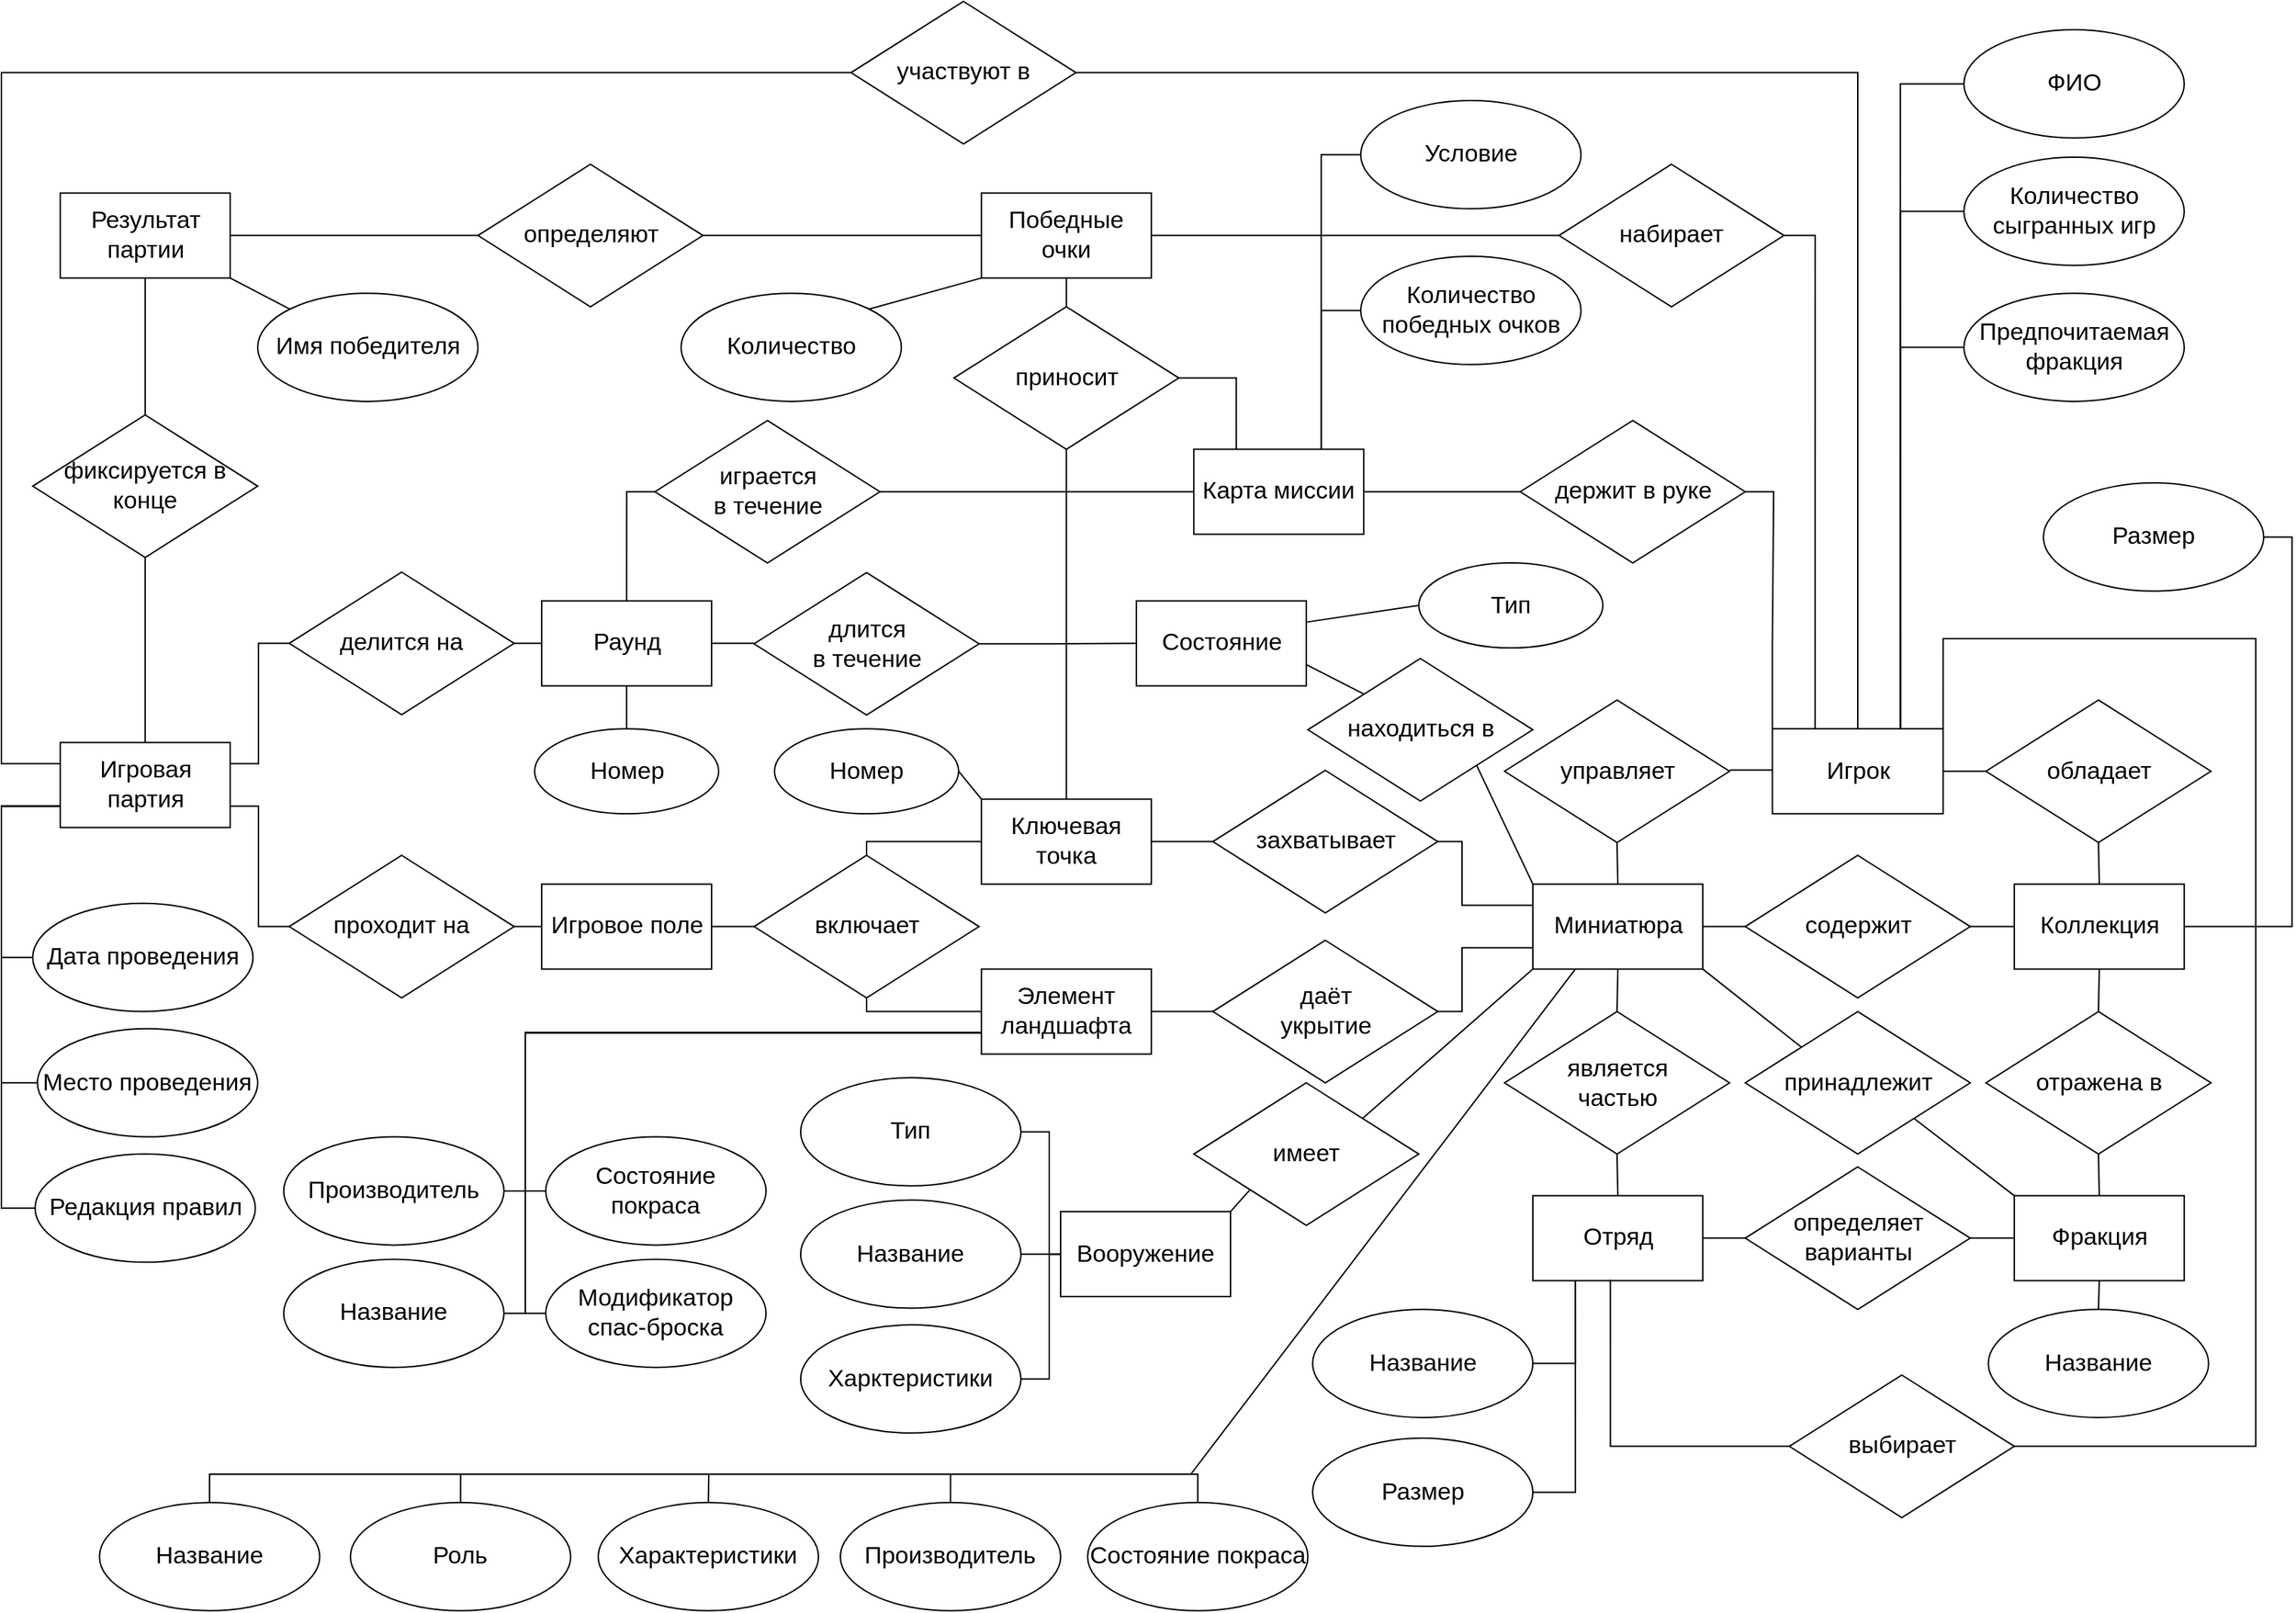 <mxfile version="21.1.2" type="device">
  <diagram name="Страница 1" id="ky3LclTIGI9zrtLei6My">
    <mxGraphModel dx="3187" dy="1964" grid="1" gridSize="10" guides="1" tooltips="1" connect="1" arrows="1" fold="1" page="1" pageScale="1" pageWidth="1654" pageHeight="1169" math="0" shadow="0">
      <root>
        <mxCell id="0" />
        <mxCell id="1" parent="0" />
        <mxCell id="nrNVyG1NCSmkqkc0K1bu-32" style="edgeStyle=orthogonalEdgeStyle;rounded=0;orthogonalLoop=1;jettySize=auto;html=1;exitX=1;exitY=0.25;exitDx=0;exitDy=0;entryX=0;entryY=0.5;entryDx=0;entryDy=0;endArrow=none;endFill=0;fontSize=17;" edge="1" parent="1" source="nrNVyG1NCSmkqkc0K1bu-2" target="nrNVyG1NCSmkqkc0K1bu-24">
          <mxGeometry relative="1" as="geometry">
            <Array as="points">
              <mxPoint x="201.56" y="558.31" />
              <mxPoint x="201.56" y="473.31" />
            </Array>
          </mxGeometry>
        </mxCell>
        <mxCell id="nrNVyG1NCSmkqkc0K1bu-35" style="edgeStyle=orthogonalEdgeStyle;rounded=0;orthogonalLoop=1;jettySize=auto;html=1;exitX=1;exitY=0.75;exitDx=0;exitDy=0;entryX=0;entryY=0.5;entryDx=0;entryDy=0;endArrow=none;endFill=0;fontSize=17;" edge="1" parent="1" source="nrNVyG1NCSmkqkc0K1bu-2" target="nrNVyG1NCSmkqkc0K1bu-25">
          <mxGeometry relative="1" as="geometry">
            <Array as="points">
              <mxPoint x="201.56" y="588.31" />
              <mxPoint x="201.56" y="673.31" />
            </Array>
          </mxGeometry>
        </mxCell>
        <mxCell id="nrNVyG1NCSmkqkc0K1bu-195" style="edgeStyle=orthogonalEdgeStyle;rounded=0;orthogonalLoop=1;jettySize=auto;html=1;exitX=0;exitY=0.75;exitDx=0;exitDy=0;entryX=0;entryY=0.5;entryDx=0;entryDy=0;endArrow=none;endFill=0;" edge="1" parent="1" source="nrNVyG1NCSmkqkc0K1bu-2" target="nrNVyG1NCSmkqkc0K1bu-148">
          <mxGeometry relative="1" as="geometry">
            <Array as="points">
              <mxPoint x="20" y="588" />
              <mxPoint x="20" y="695" />
            </Array>
          </mxGeometry>
        </mxCell>
        <mxCell id="nrNVyG1NCSmkqkc0K1bu-196" style="edgeStyle=orthogonalEdgeStyle;rounded=0;orthogonalLoop=1;jettySize=auto;html=1;exitX=0;exitY=0.75;exitDx=0;exitDy=0;entryX=0;entryY=0.5;entryDx=0;entryDy=0;endArrow=none;endFill=0;" edge="1" parent="1" source="nrNVyG1NCSmkqkc0K1bu-2" target="nrNVyG1NCSmkqkc0K1bu-149">
          <mxGeometry relative="1" as="geometry">
            <Array as="points">
              <mxPoint x="20" y="588" />
              <mxPoint x="20" y="784" />
            </Array>
          </mxGeometry>
        </mxCell>
        <mxCell id="nrNVyG1NCSmkqkc0K1bu-197" style="edgeStyle=orthogonalEdgeStyle;rounded=0;orthogonalLoop=1;jettySize=auto;html=1;exitX=0;exitY=0.75;exitDx=0;exitDy=0;entryX=0;entryY=0.5;entryDx=0;entryDy=0;endArrow=none;endFill=0;" edge="1" parent="1" source="nrNVyG1NCSmkqkc0K1bu-2" target="nrNVyG1NCSmkqkc0K1bu-150">
          <mxGeometry relative="1" as="geometry">
            <Array as="points">
              <mxPoint x="20" y="588" />
              <mxPoint x="20" y="872" />
            </Array>
          </mxGeometry>
        </mxCell>
        <mxCell id="nrNVyG1NCSmkqkc0K1bu-198" style="edgeStyle=orthogonalEdgeStyle;rounded=0;orthogonalLoop=1;jettySize=auto;html=1;exitX=0;exitY=0.25;exitDx=0;exitDy=0;entryX=0;entryY=0.5;entryDx=0;entryDy=0;endArrow=none;endFill=0;" edge="1" parent="1" source="nrNVyG1NCSmkqkc0K1bu-2" target="nrNVyG1NCSmkqkc0K1bu-191">
          <mxGeometry relative="1" as="geometry">
            <Array as="points">
              <mxPoint x="20" y="558" />
              <mxPoint x="20" y="70" />
            </Array>
          </mxGeometry>
        </mxCell>
        <mxCell id="nrNVyG1NCSmkqkc0K1bu-2" value="Игровая партия" style="rounded=0;whiteSpace=wrap;html=1;fontSize=17;" vertex="1" parent="1">
          <mxGeometry x="61.56" y="543.31" width="120" height="60" as="geometry" />
        </mxCell>
        <mxCell id="nrNVyG1NCSmkqkc0K1bu-34" style="edgeStyle=orthogonalEdgeStyle;rounded=0;orthogonalLoop=1;jettySize=auto;html=1;exitX=1;exitY=0.5;exitDx=0;exitDy=0;entryX=0;entryY=0.5;entryDx=0;entryDy=0;endArrow=none;endFill=0;fontSize=17;" edge="1" parent="1" source="nrNVyG1NCSmkqkc0K1bu-3" target="nrNVyG1NCSmkqkc0K1bu-31">
          <mxGeometry relative="1" as="geometry" />
        </mxCell>
        <mxCell id="nrNVyG1NCSmkqkc0K1bu-176" style="edgeStyle=orthogonalEdgeStyle;rounded=0;orthogonalLoop=1;jettySize=auto;html=1;exitX=0.5;exitY=1;exitDx=0;exitDy=0;entryX=0.5;entryY=0;entryDx=0;entryDy=0;endArrow=none;endFill=0;" edge="1" parent="1" source="nrNVyG1NCSmkqkc0K1bu-3" target="nrNVyG1NCSmkqkc0K1bu-139">
          <mxGeometry relative="1" as="geometry" />
        </mxCell>
        <mxCell id="nrNVyG1NCSmkqkc0K1bu-3" value="Раунд" style="rounded=0;whiteSpace=wrap;html=1;fontSize=17;" vertex="1" parent="1">
          <mxGeometry x="401.56" y="443.31" width="120" height="60" as="geometry" />
        </mxCell>
        <mxCell id="nrNVyG1NCSmkqkc0K1bu-37" style="edgeStyle=orthogonalEdgeStyle;rounded=0;orthogonalLoop=1;jettySize=auto;html=1;exitX=1;exitY=0.5;exitDx=0;exitDy=0;entryX=0;entryY=0.5;entryDx=0;entryDy=0;endArrow=none;endFill=0;fontSize=17;" edge="1" parent="1" source="nrNVyG1NCSmkqkc0K1bu-4" target="nrNVyG1NCSmkqkc0K1bu-30">
          <mxGeometry relative="1" as="geometry" />
        </mxCell>
        <mxCell id="nrNVyG1NCSmkqkc0K1bu-4" value="Игровое поле" style="rounded=0;whiteSpace=wrap;html=1;fontSize=17;" vertex="1" parent="1">
          <mxGeometry x="401.56" y="643.31" width="120" height="60" as="geometry" />
        </mxCell>
        <mxCell id="nrNVyG1NCSmkqkc0K1bu-43" style="edgeStyle=orthogonalEdgeStyle;rounded=0;orthogonalLoop=1;jettySize=auto;html=1;exitX=1;exitY=0.5;exitDx=0;exitDy=0;entryX=0;entryY=0.5;entryDx=0;entryDy=0;endArrow=none;endFill=0;fontSize=17;" edge="1" parent="1" source="nrNVyG1NCSmkqkc0K1bu-5" target="nrNVyG1NCSmkqkc0K1bu-27">
          <mxGeometry relative="1" as="geometry" />
        </mxCell>
        <mxCell id="nrNVyG1NCSmkqkc0K1bu-87" style="edgeStyle=orthogonalEdgeStyle;rounded=0;orthogonalLoop=1;jettySize=auto;html=1;exitX=0.5;exitY=0;exitDx=0;exitDy=0;entryX=0.5;entryY=1;entryDx=0;entryDy=0;endArrow=none;endFill=0;startArrow=none;startFill=0;fontSize=17;" edge="1" parent="1" source="nrNVyG1NCSmkqkc0K1bu-5" target="nrNVyG1NCSmkqkc0K1bu-77">
          <mxGeometry relative="1" as="geometry" />
        </mxCell>
        <mxCell id="nrNVyG1NCSmkqkc0K1bu-5" value="Ключевая точка" style="rounded=0;whiteSpace=wrap;html=1;fontSize=17;" vertex="1" parent="1">
          <mxGeometry x="712.12" y="583.31" width="120" height="60" as="geometry" />
        </mxCell>
        <mxCell id="nrNVyG1NCSmkqkc0K1bu-44" style="edgeStyle=orthogonalEdgeStyle;rounded=0;orthogonalLoop=1;jettySize=auto;html=1;exitX=1;exitY=0.5;exitDx=0;exitDy=0;entryX=0;entryY=0.5;entryDx=0;entryDy=0;endArrow=none;endFill=0;fontSize=17;" edge="1" parent="1" source="nrNVyG1NCSmkqkc0K1bu-6" target="nrNVyG1NCSmkqkc0K1bu-28">
          <mxGeometry relative="1" as="geometry" />
        </mxCell>
        <mxCell id="nrNVyG1NCSmkqkc0K1bu-216" style="edgeStyle=orthogonalEdgeStyle;rounded=0;orthogonalLoop=1;jettySize=auto;html=1;exitX=0;exitY=0.75;exitDx=0;exitDy=0;entryX=0;entryY=0.5;entryDx=0;entryDy=0;endArrow=none;endFill=0;" edge="1" parent="1" source="nrNVyG1NCSmkqkc0K1bu-6" target="nrNVyG1NCSmkqkc0K1bu-206">
          <mxGeometry relative="1" as="geometry">
            <Array as="points">
              <mxPoint x="390" y="748" />
              <mxPoint x="390" y="860" />
            </Array>
          </mxGeometry>
        </mxCell>
        <mxCell id="nrNVyG1NCSmkqkc0K1bu-217" style="edgeStyle=orthogonalEdgeStyle;rounded=0;orthogonalLoop=1;jettySize=auto;html=1;exitX=0;exitY=0.75;exitDx=0;exitDy=0;entryX=0;entryY=0.5;entryDx=0;entryDy=0;endArrow=none;endFill=0;" edge="1" parent="1" source="nrNVyG1NCSmkqkc0K1bu-6" target="nrNVyG1NCSmkqkc0K1bu-211">
          <mxGeometry relative="1" as="geometry">
            <Array as="points">
              <mxPoint x="390" y="748" />
              <mxPoint x="390" y="946" />
            </Array>
          </mxGeometry>
        </mxCell>
        <mxCell id="nrNVyG1NCSmkqkc0K1bu-218" style="edgeStyle=orthogonalEdgeStyle;rounded=0;orthogonalLoop=1;jettySize=auto;html=1;exitX=0;exitY=0.75;exitDx=0;exitDy=0;entryX=1;entryY=0.5;entryDx=0;entryDy=0;endArrow=none;endFill=0;" edge="1" parent="1" source="nrNVyG1NCSmkqkc0K1bu-6" target="nrNVyG1NCSmkqkc0K1bu-143">
          <mxGeometry relative="1" as="geometry">
            <Array as="points">
              <mxPoint x="390" y="748" />
              <mxPoint x="390" y="860" />
            </Array>
          </mxGeometry>
        </mxCell>
        <mxCell id="nrNVyG1NCSmkqkc0K1bu-219" style="edgeStyle=orthogonalEdgeStyle;rounded=0;orthogonalLoop=1;jettySize=auto;html=1;exitX=0;exitY=0.75;exitDx=0;exitDy=0;entryX=1;entryY=0.5;entryDx=0;entryDy=0;endArrow=none;endFill=0;" edge="1" parent="1" source="nrNVyG1NCSmkqkc0K1bu-6" target="nrNVyG1NCSmkqkc0K1bu-205">
          <mxGeometry relative="1" as="geometry">
            <Array as="points">
              <mxPoint x="390" y="748" />
              <mxPoint x="390" y="946" />
            </Array>
          </mxGeometry>
        </mxCell>
        <mxCell id="nrNVyG1NCSmkqkc0K1bu-6" value="Элемент ландшафта" style="rounded=0;whiteSpace=wrap;html=1;fontSize=17;" vertex="1" parent="1">
          <mxGeometry x="712.12" y="703.31" width="120" height="60" as="geometry" />
        </mxCell>
        <mxCell id="nrNVyG1NCSmkqkc0K1bu-68" style="edgeStyle=orthogonalEdgeStyle;rounded=0;orthogonalLoop=1;jettySize=auto;html=1;exitX=1;exitY=0.5;exitDx=0;exitDy=0;entryX=0;entryY=0.5;entryDx=0;entryDy=0;endArrow=none;endFill=0;fontSize=17;" edge="1" parent="1" source="nrNVyG1NCSmkqkc0K1bu-7" target="nrNVyG1NCSmkqkc0K1bu-23">
          <mxGeometry relative="1" as="geometry" />
        </mxCell>
        <mxCell id="nrNVyG1NCSmkqkc0K1bu-81" style="edgeStyle=orthogonalEdgeStyle;rounded=0;orthogonalLoop=1;jettySize=auto;html=1;exitX=0.25;exitY=0;exitDx=0;exitDy=0;entryX=1;entryY=0.5;entryDx=0;entryDy=0;endArrow=none;endFill=0;startArrow=none;startFill=0;fontSize=17;" edge="1" parent="1" source="nrNVyG1NCSmkqkc0K1bu-7" target="nrNVyG1NCSmkqkc0K1bu-75">
          <mxGeometry relative="1" as="geometry" />
        </mxCell>
        <mxCell id="nrNVyG1NCSmkqkc0K1bu-90" style="edgeStyle=orthogonalEdgeStyle;rounded=0;orthogonalLoop=1;jettySize=auto;html=1;exitX=0;exitY=0;exitDx=0;exitDy=0;entryX=1;entryY=0.5;entryDx=0;entryDy=0;endArrow=none;endFill=0;startArrow=none;startFill=0;fontSize=17;" edge="1" parent="1" source="nrNVyG1NCSmkqkc0K1bu-7" target="nrNVyG1NCSmkqkc0K1bu-76">
          <mxGeometry relative="1" as="geometry" />
        </mxCell>
        <mxCell id="nrNVyG1NCSmkqkc0K1bu-160" style="edgeStyle=orthogonalEdgeStyle;rounded=0;orthogonalLoop=1;jettySize=auto;html=1;exitX=0.75;exitY=0;exitDx=0;exitDy=0;entryX=0;entryY=0.5;entryDx=0;entryDy=0;endArrow=none;endFill=0;" edge="1" parent="1" source="nrNVyG1NCSmkqkc0K1bu-7" target="nrNVyG1NCSmkqkc0K1bu-147">
          <mxGeometry relative="1" as="geometry" />
        </mxCell>
        <mxCell id="nrNVyG1NCSmkqkc0K1bu-161" style="edgeStyle=orthogonalEdgeStyle;rounded=0;orthogonalLoop=1;jettySize=auto;html=1;exitX=0.75;exitY=0;exitDx=0;exitDy=0;entryX=0;entryY=0.5;entryDx=0;entryDy=0;endArrow=none;endFill=0;" edge="1" parent="1" source="nrNVyG1NCSmkqkc0K1bu-7" target="nrNVyG1NCSmkqkc0K1bu-145">
          <mxGeometry relative="1" as="geometry" />
        </mxCell>
        <mxCell id="nrNVyG1NCSmkqkc0K1bu-162" style="edgeStyle=orthogonalEdgeStyle;rounded=0;orthogonalLoop=1;jettySize=auto;html=1;exitX=0.75;exitY=0;exitDx=0;exitDy=0;entryX=0;entryY=0.5;entryDx=0;entryDy=0;endArrow=none;endFill=0;" edge="1" parent="1" source="nrNVyG1NCSmkqkc0K1bu-7" target="nrNVyG1NCSmkqkc0K1bu-146">
          <mxGeometry relative="1" as="geometry" />
        </mxCell>
        <mxCell id="nrNVyG1NCSmkqkc0K1bu-7" value="Игрок" style="rounded=0;whiteSpace=wrap;html=1;fontSize=17;" vertex="1" parent="1">
          <mxGeometry x="1270.72" y="533.62" width="120.56" height="60" as="geometry" />
        </mxCell>
        <mxCell id="nrNVyG1NCSmkqkc0K1bu-49" style="edgeStyle=orthogonalEdgeStyle;rounded=0;orthogonalLoop=1;jettySize=auto;html=1;exitX=0.5;exitY=1;exitDx=0;exitDy=0;entryX=0.5;entryY=0;entryDx=0;entryDy=0;endArrow=none;endFill=0;fontSize=17;" edge="1" parent="1" source="nrNVyG1NCSmkqkc0K1bu-8" target="nrNVyG1NCSmkqkc0K1bu-19">
          <mxGeometry relative="1" as="geometry" />
        </mxCell>
        <mxCell id="nrNVyG1NCSmkqkc0K1bu-8" value="Миниатюра" style="rounded=0;whiteSpace=wrap;html=1;fontSize=17;" vertex="1" parent="1">
          <mxGeometry x="1101.56" y="643.31" width="120" height="60" as="geometry" />
        </mxCell>
        <mxCell id="nrNVyG1NCSmkqkc0K1bu-70" value="" style="edgeStyle=orthogonalEdgeStyle;rounded=0;orthogonalLoop=1;jettySize=auto;html=1;endArrow=none;endFill=0;fontSize=17;" edge="1" parent="1" source="nrNVyG1NCSmkqkc0K1bu-9" target="nrNVyG1NCSmkqkc0K1bu-18">
          <mxGeometry relative="1" as="geometry" />
        </mxCell>
        <mxCell id="nrNVyG1NCSmkqkc0K1bu-72" style="edgeStyle=orthogonalEdgeStyle;rounded=0;orthogonalLoop=1;jettySize=auto;html=1;exitX=0.5;exitY=1;exitDx=0;exitDy=0;entryX=0.5;entryY=0;entryDx=0;entryDy=0;endArrow=none;endFill=0;fontSize=17;" edge="1" parent="1" source="nrNVyG1NCSmkqkc0K1bu-9" target="nrNVyG1NCSmkqkc0K1bu-20">
          <mxGeometry relative="1" as="geometry" />
        </mxCell>
        <mxCell id="nrNVyG1NCSmkqkc0K1bu-159" style="edgeStyle=orthogonalEdgeStyle;rounded=0;orthogonalLoop=1;jettySize=auto;html=1;exitX=1;exitY=0.5;exitDx=0;exitDy=0;entryX=1;entryY=0.5;entryDx=0;entryDy=0;endArrow=none;endFill=0;" edge="1" parent="1" source="nrNVyG1NCSmkqkc0K1bu-9" target="nrNVyG1NCSmkqkc0K1bu-158">
          <mxGeometry relative="1" as="geometry" />
        </mxCell>
        <mxCell id="nrNVyG1NCSmkqkc0K1bu-9" value="Коллекция" style="rounded=0;whiteSpace=wrap;html=1;fontSize=17;" vertex="1" parent="1">
          <mxGeometry x="1441.56" y="643.31" width="120" height="60" as="geometry" />
        </mxCell>
        <mxCell id="nrNVyG1NCSmkqkc0K1bu-51" style="edgeStyle=orthogonalEdgeStyle;rounded=0;orthogonalLoop=1;jettySize=auto;html=1;exitX=1;exitY=0.5;exitDx=0;exitDy=0;entryX=0;entryY=0.5;entryDx=0;entryDy=0;endArrow=none;endFill=0;fontSize=17;" edge="1" parent="1" source="nrNVyG1NCSmkqkc0K1bu-10" target="nrNVyG1NCSmkqkc0K1bu-17">
          <mxGeometry relative="1" as="geometry" />
        </mxCell>
        <mxCell id="nrNVyG1NCSmkqkc0K1bu-163" style="edgeStyle=orthogonalEdgeStyle;rounded=0;orthogonalLoop=1;jettySize=auto;html=1;exitX=0.25;exitY=1;exitDx=0;exitDy=0;entryX=1;entryY=0.5;entryDx=0;entryDy=0;endArrow=none;endFill=0;" edge="1" parent="1" source="nrNVyG1NCSmkqkc0K1bu-10" target="nrNVyG1NCSmkqkc0K1bu-156">
          <mxGeometry relative="1" as="geometry" />
        </mxCell>
        <mxCell id="nrNVyG1NCSmkqkc0K1bu-164" style="edgeStyle=orthogonalEdgeStyle;rounded=0;orthogonalLoop=1;jettySize=auto;html=1;exitX=0.25;exitY=1;exitDx=0;exitDy=0;entryX=1;entryY=0.5;entryDx=0;entryDy=0;endArrow=none;endFill=0;" edge="1" parent="1" source="nrNVyG1NCSmkqkc0K1bu-10" target="nrNVyG1NCSmkqkc0K1bu-157">
          <mxGeometry relative="1" as="geometry" />
        </mxCell>
        <mxCell id="nrNVyG1NCSmkqkc0K1bu-10" value="Отряд" style="rounded=0;whiteSpace=wrap;html=1;fontSize=17;" vertex="1" parent="1">
          <mxGeometry x="1101.56" y="863.31" width="120" height="60" as="geometry" />
        </mxCell>
        <mxCell id="nrNVyG1NCSmkqkc0K1bu-170" style="edgeStyle=orthogonalEdgeStyle;rounded=0;orthogonalLoop=1;jettySize=auto;html=1;exitX=0.5;exitY=1;exitDx=0;exitDy=0;entryX=0.5;entryY=0;entryDx=0;entryDy=0;endArrow=none;endFill=0;" edge="1" parent="1" source="nrNVyG1NCSmkqkc0K1bu-11" target="nrNVyG1NCSmkqkc0K1bu-155">
          <mxGeometry relative="1" as="geometry" />
        </mxCell>
        <mxCell id="nrNVyG1NCSmkqkc0K1bu-11" value="Фракция" style="rounded=0;whiteSpace=wrap;html=1;fontSize=17;" vertex="1" parent="1">
          <mxGeometry x="1441.56" y="863.31" width="120" height="60" as="geometry" />
        </mxCell>
        <mxCell id="nrNVyG1NCSmkqkc0K1bu-188" style="edgeStyle=orthogonalEdgeStyle;rounded=0;orthogonalLoop=1;jettySize=auto;html=1;exitX=0.75;exitY=0;exitDx=0;exitDy=0;entryX=0;entryY=0.5;entryDx=0;entryDy=0;endArrow=none;endFill=0;" edge="1" parent="1" source="nrNVyG1NCSmkqkc0K1bu-12" target="nrNVyG1NCSmkqkc0K1bu-144">
          <mxGeometry relative="1" as="geometry" />
        </mxCell>
        <mxCell id="nrNVyG1NCSmkqkc0K1bu-189" style="edgeStyle=orthogonalEdgeStyle;rounded=0;orthogonalLoop=1;jettySize=auto;html=1;exitX=0.75;exitY=0;exitDx=0;exitDy=0;entryX=0;entryY=0.5;entryDx=0;entryDy=0;endArrow=none;endFill=0;" edge="1" parent="1" source="nrNVyG1NCSmkqkc0K1bu-12" target="nrNVyG1NCSmkqkc0K1bu-183">
          <mxGeometry relative="1" as="geometry" />
        </mxCell>
        <mxCell id="nrNVyG1NCSmkqkc0K1bu-12" value="Карта миссии" style="rounded=0;whiteSpace=wrap;html=1;fontSize=17;" vertex="1" parent="1">
          <mxGeometry x="862.12" y="336.24" width="120" height="60" as="geometry" />
        </mxCell>
        <mxCell id="nrNVyG1NCSmkqkc0K1bu-83" style="edgeStyle=orthogonalEdgeStyle;rounded=0;orthogonalLoop=1;jettySize=auto;html=1;exitX=0;exitY=0.5;exitDx=0;exitDy=0;entryX=1;entryY=0.5;entryDx=0;entryDy=0;endArrow=none;endFill=0;startArrow=none;startFill=0;fontSize=17;" edge="1" parent="1" source="nrNVyG1NCSmkqkc0K1bu-13" target="nrNVyG1NCSmkqkc0K1bu-74">
          <mxGeometry relative="1" as="geometry" />
        </mxCell>
        <mxCell id="nrNVyG1NCSmkqkc0K1bu-13" value="Победные очки" style="rounded=0;whiteSpace=wrap;html=1;fontSize=17;" vertex="1" parent="1">
          <mxGeometry x="712.12" y="155.31" width="120" height="60" as="geometry" />
        </mxCell>
        <mxCell id="nrNVyG1NCSmkqkc0K1bu-85" style="edgeStyle=orthogonalEdgeStyle;rounded=0;orthogonalLoop=1;jettySize=auto;html=1;exitX=0.5;exitY=1;exitDx=0;exitDy=0;entryX=0.5;entryY=0;entryDx=0;entryDy=0;endArrow=none;endFill=0;startArrow=none;startFill=0;fontSize=17;" edge="1" parent="1" source="nrNVyG1NCSmkqkc0K1bu-14" target="nrNVyG1NCSmkqkc0K1bu-73">
          <mxGeometry relative="1" as="geometry" />
        </mxCell>
        <mxCell id="nrNVyG1NCSmkqkc0K1bu-14" value="Результат партии" style="rounded=0;whiteSpace=wrap;html=1;fontSize=17;" vertex="1" parent="1">
          <mxGeometry x="61.56" y="155.31" width="120" height="60" as="geometry" />
        </mxCell>
        <mxCell id="nrNVyG1NCSmkqkc0K1bu-220" style="edgeStyle=orthogonalEdgeStyle;rounded=0;orthogonalLoop=1;jettySize=auto;html=1;exitX=0;exitY=0.5;exitDx=0;exitDy=0;entryX=1;entryY=0.5;entryDx=0;entryDy=0;endArrow=none;endFill=0;" edge="1" parent="1" source="nrNVyG1NCSmkqkc0K1bu-15" target="nrNVyG1NCSmkqkc0K1bu-208">
          <mxGeometry relative="1" as="geometry">
            <Array as="points">
              <mxPoint x="760" y="905" />
              <mxPoint x="760" y="818" />
            </Array>
          </mxGeometry>
        </mxCell>
        <mxCell id="nrNVyG1NCSmkqkc0K1bu-221" style="edgeStyle=orthogonalEdgeStyle;rounded=0;orthogonalLoop=1;jettySize=auto;html=1;exitX=0;exitY=0.5;exitDx=0;exitDy=0;entryX=1;entryY=0.5;entryDx=0;entryDy=0;endArrow=none;endFill=0;" edge="1" parent="1" source="nrNVyG1NCSmkqkc0K1bu-15" target="nrNVyG1NCSmkqkc0K1bu-209">
          <mxGeometry relative="1" as="geometry" />
        </mxCell>
        <mxCell id="nrNVyG1NCSmkqkc0K1bu-222" style="edgeStyle=orthogonalEdgeStyle;rounded=0;orthogonalLoop=1;jettySize=auto;html=1;exitX=0;exitY=0.5;exitDx=0;exitDy=0;entryX=1;entryY=0.5;entryDx=0;entryDy=0;endArrow=none;endFill=0;" edge="1" parent="1" source="nrNVyG1NCSmkqkc0K1bu-15" target="nrNVyG1NCSmkqkc0K1bu-210">
          <mxGeometry relative="1" as="geometry">
            <Array as="points">
              <mxPoint x="760" y="905" />
              <mxPoint x="760" y="993" />
            </Array>
          </mxGeometry>
        </mxCell>
        <mxCell id="nrNVyG1NCSmkqkc0K1bu-15" value="Вооружение" style="rounded=0;whiteSpace=wrap;html=1;fontSize=17;" vertex="1" parent="1">
          <mxGeometry x="768.04" y="874.57" width="120" height="60" as="geometry" />
        </mxCell>
        <mxCell id="nrNVyG1NCSmkqkc0K1bu-16" value="Состояние" style="rounded=0;whiteSpace=wrap;html=1;fontSize=17;" vertex="1" parent="1">
          <mxGeometry x="821.56" y="443.31" width="120" height="60" as="geometry" />
        </mxCell>
        <mxCell id="nrNVyG1NCSmkqkc0K1bu-52" style="edgeStyle=orthogonalEdgeStyle;rounded=0;orthogonalLoop=1;jettySize=auto;html=1;exitX=1;exitY=0.5;exitDx=0;exitDy=0;entryX=0;entryY=0.5;entryDx=0;entryDy=0;endArrow=none;endFill=0;fontSize=17;" edge="1" parent="1" source="nrNVyG1NCSmkqkc0K1bu-17" target="nrNVyG1NCSmkqkc0K1bu-11">
          <mxGeometry relative="1" as="geometry" />
        </mxCell>
        <mxCell id="nrNVyG1NCSmkqkc0K1bu-17" value="определяет варианты" style="rhombus;whiteSpace=wrap;html=1;fontSize=17;" vertex="1" parent="1">
          <mxGeometry x="1251.56" y="843.0" width="158.88" height="100.62" as="geometry" />
        </mxCell>
        <mxCell id="nrNVyG1NCSmkqkc0K1bu-71" style="edgeStyle=orthogonalEdgeStyle;rounded=0;orthogonalLoop=1;jettySize=auto;html=1;exitX=0;exitY=0.5;exitDx=0;exitDy=0;endArrow=none;endFill=0;fontSize=17;" edge="1" parent="1" source="nrNVyG1NCSmkqkc0K1bu-18" target="nrNVyG1NCSmkqkc0K1bu-8">
          <mxGeometry relative="1" as="geometry" />
        </mxCell>
        <mxCell id="nrNVyG1NCSmkqkc0K1bu-18" value="содержит" style="rhombus;whiteSpace=wrap;html=1;fontSize=17;" vertex="1" parent="1">
          <mxGeometry x="1251.56" y="623.0" width="158.88" height="100.62" as="geometry" />
        </mxCell>
        <mxCell id="nrNVyG1NCSmkqkc0K1bu-50" style="edgeStyle=orthogonalEdgeStyle;rounded=0;orthogonalLoop=1;jettySize=auto;html=1;exitX=0.5;exitY=1;exitDx=0;exitDy=0;entryX=0.5;entryY=0;entryDx=0;entryDy=0;endArrow=none;endFill=0;fontSize=17;" edge="1" parent="1" source="nrNVyG1NCSmkqkc0K1bu-19" target="nrNVyG1NCSmkqkc0K1bu-10">
          <mxGeometry relative="1" as="geometry" />
        </mxCell>
        <mxCell id="nrNVyG1NCSmkqkc0K1bu-19" value="является &lt;br style=&quot;font-size: 17px;&quot;&gt;частью" style="rhombus;whiteSpace=wrap;html=1;fontSize=17;" vertex="1" parent="1">
          <mxGeometry x="1081.56" y="733.31" width="158.88" height="100.62" as="geometry" />
        </mxCell>
        <mxCell id="nrNVyG1NCSmkqkc0K1bu-60" style="edgeStyle=orthogonalEdgeStyle;rounded=0;orthogonalLoop=1;jettySize=auto;html=1;exitX=0.5;exitY=1;exitDx=0;exitDy=0;entryX=0.5;entryY=0;entryDx=0;entryDy=0;endArrow=none;endFill=0;fontSize=17;" edge="1" parent="1" source="nrNVyG1NCSmkqkc0K1bu-20" target="nrNVyG1NCSmkqkc0K1bu-11">
          <mxGeometry relative="1" as="geometry" />
        </mxCell>
        <mxCell id="nrNVyG1NCSmkqkc0K1bu-20" value="отражена в" style="rhombus;whiteSpace=wrap;html=1;fontSize=17;" vertex="1" parent="1">
          <mxGeometry x="1421.56" y="733.31" width="158.88" height="100.62" as="geometry" />
        </mxCell>
        <mxCell id="nrNVyG1NCSmkqkc0K1bu-21" value="принадлежит" style="rhombus;whiteSpace=wrap;html=1;fontSize=17;" vertex="1" parent="1">
          <mxGeometry x="1251.56" y="733.31" width="158.88" height="100.62" as="geometry" />
        </mxCell>
        <mxCell id="nrNVyG1NCSmkqkc0K1bu-48" style="edgeStyle=orthogonalEdgeStyle;rounded=0;orthogonalLoop=1;jettySize=auto;html=1;exitX=0.5;exitY=1;exitDx=0;exitDy=0;entryX=0.5;entryY=0;entryDx=0;entryDy=0;endArrow=none;endFill=0;fontSize=17;" edge="1" parent="1" source="nrNVyG1NCSmkqkc0K1bu-22" target="nrNVyG1NCSmkqkc0K1bu-8">
          <mxGeometry relative="1" as="geometry" />
        </mxCell>
        <mxCell id="nrNVyG1NCSmkqkc0K1bu-22" value="управляет" style="rhombus;whiteSpace=wrap;html=1;fontSize=17;" vertex="1" parent="1">
          <mxGeometry x="1081.56" y="513.31" width="158.88" height="100.62" as="geometry" />
        </mxCell>
        <mxCell id="nrNVyG1NCSmkqkc0K1bu-69" style="edgeStyle=orthogonalEdgeStyle;rounded=0;orthogonalLoop=1;jettySize=auto;html=1;exitX=0.5;exitY=1;exitDx=0;exitDy=0;entryX=0.5;entryY=0;entryDx=0;entryDy=0;endArrow=none;endFill=0;fontSize=17;" edge="1" parent="1" source="nrNVyG1NCSmkqkc0K1bu-23" target="nrNVyG1NCSmkqkc0K1bu-9">
          <mxGeometry relative="1" as="geometry" />
        </mxCell>
        <mxCell id="nrNVyG1NCSmkqkc0K1bu-23" value="обладает" style="rhombus;whiteSpace=wrap;html=1;fontSize=17;" vertex="1" parent="1">
          <mxGeometry x="1421.56" y="513.31" width="158.88" height="100.62" as="geometry" />
        </mxCell>
        <mxCell id="nrNVyG1NCSmkqkc0K1bu-33" style="edgeStyle=orthogonalEdgeStyle;rounded=0;orthogonalLoop=1;jettySize=auto;html=1;exitX=1;exitY=0.5;exitDx=0;exitDy=0;entryX=0;entryY=0.5;entryDx=0;entryDy=0;endArrow=none;endFill=0;fontSize=17;" edge="1" parent="1" source="nrNVyG1NCSmkqkc0K1bu-24" target="nrNVyG1NCSmkqkc0K1bu-3">
          <mxGeometry relative="1" as="geometry" />
        </mxCell>
        <mxCell id="nrNVyG1NCSmkqkc0K1bu-24" value="делится на" style="rhombus;whiteSpace=wrap;html=1;fontSize=17;" vertex="1" parent="1">
          <mxGeometry x="223.24" y="423.0" width="158.88" height="100.62" as="geometry" />
        </mxCell>
        <mxCell id="nrNVyG1NCSmkqkc0K1bu-36" style="edgeStyle=orthogonalEdgeStyle;rounded=0;orthogonalLoop=1;jettySize=auto;html=1;exitX=1;exitY=0.5;exitDx=0;exitDy=0;entryX=0;entryY=0.5;entryDx=0;entryDy=0;endArrow=none;endFill=0;fontSize=17;" edge="1" parent="1" source="nrNVyG1NCSmkqkc0K1bu-25" target="nrNVyG1NCSmkqkc0K1bu-4">
          <mxGeometry relative="1" as="geometry" />
        </mxCell>
        <mxCell id="nrNVyG1NCSmkqkc0K1bu-25" value="проходит на" style="rhombus;whiteSpace=wrap;html=1;fontSize=17;" vertex="1" parent="1">
          <mxGeometry x="223.24" y="623.0" width="158.88" height="100.62" as="geometry" />
        </mxCell>
        <mxCell id="nrNVyG1NCSmkqkc0K1bu-41" style="edgeStyle=orthogonalEdgeStyle;rounded=0;orthogonalLoop=1;jettySize=auto;html=1;exitX=1;exitY=0.5;exitDx=0;exitDy=0;entryX=0;entryY=0.25;entryDx=0;entryDy=0;endArrow=none;endFill=0;fontSize=17;" edge="1" parent="1" source="nrNVyG1NCSmkqkc0K1bu-27" target="nrNVyG1NCSmkqkc0K1bu-8">
          <mxGeometry relative="1" as="geometry">
            <Array as="points">
              <mxPoint x="1051.56" y="613.31" />
              <mxPoint x="1051.56" y="658.31" />
            </Array>
          </mxGeometry>
        </mxCell>
        <mxCell id="nrNVyG1NCSmkqkc0K1bu-27" value="захватывает" style="rhombus;whiteSpace=wrap;html=1;fontSize=17;" vertex="1" parent="1">
          <mxGeometry x="875.56" y="563.0" width="158.88" height="100.62" as="geometry" />
        </mxCell>
        <mxCell id="nrNVyG1NCSmkqkc0K1bu-42" style="edgeStyle=orthogonalEdgeStyle;rounded=0;orthogonalLoop=1;jettySize=auto;html=1;exitX=1;exitY=0.5;exitDx=0;exitDy=0;entryX=0;entryY=0.75;entryDx=0;entryDy=0;endArrow=none;endFill=0;fontSize=17;" edge="1" parent="1" source="nrNVyG1NCSmkqkc0K1bu-28" target="nrNVyG1NCSmkqkc0K1bu-8">
          <mxGeometry relative="1" as="geometry">
            <Array as="points">
              <mxPoint x="1051.56" y="733.31" />
              <mxPoint x="1051.56" y="688.31" />
            </Array>
          </mxGeometry>
        </mxCell>
        <mxCell id="nrNVyG1NCSmkqkc0K1bu-28" value="даёт&lt;br style=&quot;font-size: 17px;&quot;&gt;укрытие" style="rhombus;whiteSpace=wrap;html=1;fontSize=17;" vertex="1" parent="1">
          <mxGeometry x="875.56" y="683.0" width="158.88" height="100.62" as="geometry" />
        </mxCell>
        <mxCell id="nrNVyG1NCSmkqkc0K1bu-29" value="имеет" style="rhombus;whiteSpace=wrap;html=1;fontSize=17;" vertex="1" parent="1">
          <mxGeometry x="862.12" y="783.62" width="158.88" height="100.62" as="geometry" />
        </mxCell>
        <mxCell id="nrNVyG1NCSmkqkc0K1bu-38" style="edgeStyle=orthogonalEdgeStyle;rounded=0;orthogonalLoop=1;jettySize=auto;html=1;exitX=0.5;exitY=0;exitDx=0;exitDy=0;entryX=0;entryY=0.5;entryDx=0;entryDy=0;endArrow=none;endFill=0;fontSize=17;" edge="1" parent="1" source="nrNVyG1NCSmkqkc0K1bu-30" target="nrNVyG1NCSmkqkc0K1bu-5">
          <mxGeometry relative="1" as="geometry">
            <Array as="points">
              <mxPoint x="630.56" y="613.31" />
            </Array>
          </mxGeometry>
        </mxCell>
        <mxCell id="nrNVyG1NCSmkqkc0K1bu-39" style="edgeStyle=orthogonalEdgeStyle;rounded=0;orthogonalLoop=1;jettySize=auto;html=1;exitX=0.5;exitY=1;exitDx=0;exitDy=0;entryX=0;entryY=0.5;entryDx=0;entryDy=0;endArrow=none;endFill=0;fontSize=17;" edge="1" parent="1" source="nrNVyG1NCSmkqkc0K1bu-30" target="nrNVyG1NCSmkqkc0K1bu-6">
          <mxGeometry relative="1" as="geometry">
            <Array as="points">
              <mxPoint x="630.56" y="733.31" />
            </Array>
          </mxGeometry>
        </mxCell>
        <mxCell id="nrNVyG1NCSmkqkc0K1bu-30" value="включает" style="rhombus;whiteSpace=wrap;html=1;fontSize=17;" vertex="1" parent="1">
          <mxGeometry x="551.56" y="623.0" width="158.88" height="100.62" as="geometry" />
        </mxCell>
        <mxCell id="nrNVyG1NCSmkqkc0K1bu-40" style="edgeStyle=orthogonalEdgeStyle;rounded=0;orthogonalLoop=1;jettySize=auto;html=1;exitX=1;exitY=0.5;exitDx=0;exitDy=0;entryX=0;entryY=0.5;entryDx=0;entryDy=0;endArrow=none;endFill=0;fontSize=17;" edge="1" parent="1" source="nrNVyG1NCSmkqkc0K1bu-31" target="nrNVyG1NCSmkqkc0K1bu-16">
          <mxGeometry relative="1" as="geometry" />
        </mxCell>
        <mxCell id="nrNVyG1NCSmkqkc0K1bu-31" value="длится &lt;br style=&quot;font-size: 17px;&quot;&gt;в течение" style="rhombus;whiteSpace=wrap;html=1;fontSize=17;" vertex="1" parent="1">
          <mxGeometry x="551.56" y="423.31" width="158.88" height="100.62" as="geometry" />
        </mxCell>
        <mxCell id="nrNVyG1NCSmkqkc0K1bu-45" value="" style="endArrow=none;html=1;rounded=0;entryX=0;entryY=1;entryDx=0;entryDy=0;exitX=1;exitY=0;exitDx=0;exitDy=0;fontSize=17;" edge="1" parent="1" source="nrNVyG1NCSmkqkc0K1bu-29" target="nrNVyG1NCSmkqkc0K1bu-8">
          <mxGeometry width="50" height="50" relative="1" as="geometry">
            <mxPoint x="841.56" y="703.31" as="sourcePoint" />
            <mxPoint x="891.56" y="653.31" as="targetPoint" />
          </mxGeometry>
        </mxCell>
        <mxCell id="nrNVyG1NCSmkqkc0K1bu-46" value="" style="endArrow=none;html=1;rounded=0;entryX=0;entryY=1;entryDx=0;entryDy=0;exitX=1;exitY=0;exitDx=0;exitDy=0;fontSize=17;" edge="1" parent="1" source="nrNVyG1NCSmkqkc0K1bu-15" target="nrNVyG1NCSmkqkc0K1bu-29">
          <mxGeometry width="50" height="50" relative="1" as="geometry">
            <mxPoint x="1020.56" y="828.31" as="sourcePoint" />
            <mxPoint x="1111.56" y="713.31" as="targetPoint" />
          </mxGeometry>
        </mxCell>
        <mxCell id="nrNVyG1NCSmkqkc0K1bu-58" value="" style="endArrow=none;html=1;rounded=0;entryX=1;entryY=1;entryDx=0;entryDy=0;exitX=0;exitY=0;exitDx=0;exitDy=0;fontSize=17;" edge="1" parent="1" source="nrNVyG1NCSmkqkc0K1bu-21" target="nrNVyG1NCSmkqkc0K1bu-8">
          <mxGeometry width="50" height="50" relative="1" as="geometry">
            <mxPoint x="851.56" y="543.31" as="sourcePoint" />
            <mxPoint x="901.56" y="493.31" as="targetPoint" />
          </mxGeometry>
        </mxCell>
        <mxCell id="nrNVyG1NCSmkqkc0K1bu-59" value="" style="endArrow=none;html=1;rounded=0;entryX=1;entryY=1;entryDx=0;entryDy=0;exitX=0;exitY=0;exitDx=0;exitDy=0;fontSize=17;" edge="1" parent="1" source="nrNVyG1NCSmkqkc0K1bu-11" target="nrNVyG1NCSmkqkc0K1bu-21">
          <mxGeometry width="50" height="50" relative="1" as="geometry">
            <mxPoint x="1301.56" y="768.31" as="sourcePoint" />
            <mxPoint x="1231.56" y="713.31" as="targetPoint" />
          </mxGeometry>
        </mxCell>
        <mxCell id="nrNVyG1NCSmkqkc0K1bu-61" style="edgeStyle=orthogonalEdgeStyle;rounded=0;orthogonalLoop=1;jettySize=auto;html=1;exitX=0;exitY=0.5;exitDx=0;exitDy=0;entryX=1;entryY=0.5;entryDx=0;entryDy=0;endArrow=none;endFill=0;fontSize=17;" edge="1" parent="1">
          <mxGeometry relative="1" as="geometry">
            <mxPoint x="1270.56" y="562.69" as="sourcePoint" />
            <mxPoint x="1240.56" y="562.69" as="targetPoint" />
          </mxGeometry>
        </mxCell>
        <mxCell id="nrNVyG1NCSmkqkc0K1bu-86" style="edgeStyle=orthogonalEdgeStyle;rounded=0;orthogonalLoop=1;jettySize=auto;html=1;exitX=0.5;exitY=1;exitDx=0;exitDy=0;entryX=0.5;entryY=0;entryDx=0;entryDy=0;endArrow=none;endFill=0;startArrow=none;startFill=0;fontSize=17;" edge="1" parent="1" source="nrNVyG1NCSmkqkc0K1bu-73" target="nrNVyG1NCSmkqkc0K1bu-2">
          <mxGeometry relative="1" as="geometry" />
        </mxCell>
        <mxCell id="nrNVyG1NCSmkqkc0K1bu-73" value="фиксируется в конце" style="rhombus;whiteSpace=wrap;html=1;fontSize=17;" vertex="1" parent="1">
          <mxGeometry x="42.12" y="312.0" width="158.88" height="100.62" as="geometry" />
        </mxCell>
        <mxCell id="nrNVyG1NCSmkqkc0K1bu-84" style="edgeStyle=orthogonalEdgeStyle;rounded=0;orthogonalLoop=1;jettySize=auto;html=1;exitX=0;exitY=0.5;exitDx=0;exitDy=0;entryX=1;entryY=0.5;entryDx=0;entryDy=0;endArrow=none;endFill=0;startArrow=none;startFill=0;fontSize=17;" edge="1" parent="1" source="nrNVyG1NCSmkqkc0K1bu-74" target="nrNVyG1NCSmkqkc0K1bu-14">
          <mxGeometry relative="1" as="geometry" />
        </mxCell>
        <mxCell id="nrNVyG1NCSmkqkc0K1bu-74" value="определяют" style="rhombus;whiteSpace=wrap;html=1;fontSize=17;" vertex="1" parent="1">
          <mxGeometry x="356.56" y="135.0" width="158.88" height="100.62" as="geometry" />
        </mxCell>
        <mxCell id="nrNVyG1NCSmkqkc0K1bu-82" style="edgeStyle=orthogonalEdgeStyle;rounded=0;orthogonalLoop=1;jettySize=auto;html=1;exitX=0;exitY=0.5;exitDx=0;exitDy=0;entryX=1;entryY=0.5;entryDx=0;entryDy=0;endArrow=none;endFill=0;startArrow=none;startFill=0;fontSize=17;" edge="1" parent="1" source="nrNVyG1NCSmkqkc0K1bu-75" target="nrNVyG1NCSmkqkc0K1bu-13">
          <mxGeometry relative="1" as="geometry" />
        </mxCell>
        <mxCell id="nrNVyG1NCSmkqkc0K1bu-75" value="набирает" style="rhombus;whiteSpace=wrap;html=1;fontSize=17;" vertex="1" parent="1">
          <mxGeometry x="1120.0" y="135.0" width="158.88" height="100.62" as="geometry" />
        </mxCell>
        <mxCell id="nrNVyG1NCSmkqkc0K1bu-91" style="edgeStyle=orthogonalEdgeStyle;rounded=0;orthogonalLoop=1;jettySize=auto;html=1;exitX=0;exitY=0.5;exitDx=0;exitDy=0;entryX=1;entryY=0.5;entryDx=0;entryDy=0;endArrow=none;endFill=0;startArrow=none;startFill=0;fontSize=17;" edge="1" parent="1" source="nrNVyG1NCSmkqkc0K1bu-76" target="nrNVyG1NCSmkqkc0K1bu-12">
          <mxGeometry relative="1" as="geometry" />
        </mxCell>
        <mxCell id="nrNVyG1NCSmkqkc0K1bu-76" value="держит в руке" style="rhombus;whiteSpace=wrap;html=1;fontSize=17;" vertex="1" parent="1">
          <mxGeometry x="1092.68" y="315.93" width="158.88" height="100.62" as="geometry" />
        </mxCell>
        <mxCell id="nrNVyG1NCSmkqkc0K1bu-89" style="edgeStyle=orthogonalEdgeStyle;rounded=0;orthogonalLoop=1;jettySize=auto;html=1;exitX=0.5;exitY=0;exitDx=0;exitDy=0;entryX=0.5;entryY=1;entryDx=0;entryDy=0;endArrow=none;endFill=0;startArrow=none;startFill=0;fontSize=17;" edge="1" parent="1" source="nrNVyG1NCSmkqkc0K1bu-77" target="nrNVyG1NCSmkqkc0K1bu-13">
          <mxGeometry relative="1" as="geometry" />
        </mxCell>
        <mxCell id="nrNVyG1NCSmkqkc0K1bu-187" style="edgeStyle=orthogonalEdgeStyle;rounded=0;orthogonalLoop=1;jettySize=auto;html=1;exitX=1;exitY=0.5;exitDx=0;exitDy=0;entryX=0.25;entryY=0;entryDx=0;entryDy=0;endArrow=none;endFill=0;" edge="1" parent="1" source="nrNVyG1NCSmkqkc0K1bu-77" target="nrNVyG1NCSmkqkc0K1bu-12">
          <mxGeometry relative="1" as="geometry" />
        </mxCell>
        <mxCell id="nrNVyG1NCSmkqkc0K1bu-77" value="приносит" style="rhombus;whiteSpace=wrap;html=1;fontSize=17;" vertex="1" parent="1">
          <mxGeometry x="692.68" y="235.62" width="158.88" height="100.62" as="geometry" />
        </mxCell>
        <mxCell id="nrNVyG1NCSmkqkc0K1bu-78" value="находиться в" style="rhombus;whiteSpace=wrap;html=1;fontSize=17;" vertex="1" parent="1">
          <mxGeometry x="942.68" y="484.0" width="158.88" height="100.62" as="geometry" />
        </mxCell>
        <mxCell id="nrNVyG1NCSmkqkc0K1bu-93" style="edgeStyle=orthogonalEdgeStyle;rounded=0;orthogonalLoop=1;jettySize=auto;html=1;exitX=1;exitY=0.5;exitDx=0;exitDy=0;entryX=0;entryY=0.5;entryDx=0;entryDy=0;endArrow=none;endFill=0;startArrow=none;startFill=0;fontSize=17;" edge="1" parent="1" source="nrNVyG1NCSmkqkc0K1bu-92" target="nrNVyG1NCSmkqkc0K1bu-12">
          <mxGeometry relative="1" as="geometry" />
        </mxCell>
        <mxCell id="nrNVyG1NCSmkqkc0K1bu-94" style="edgeStyle=orthogonalEdgeStyle;rounded=0;orthogonalLoop=1;jettySize=auto;html=1;exitX=0;exitY=0.5;exitDx=0;exitDy=0;entryX=0.5;entryY=0;entryDx=0;entryDy=0;endArrow=none;endFill=0;startArrow=none;startFill=0;fontSize=17;" edge="1" parent="1" source="nrNVyG1NCSmkqkc0K1bu-92" target="nrNVyG1NCSmkqkc0K1bu-3">
          <mxGeometry relative="1" as="geometry">
            <mxPoint x="461.56" y="415.31" as="targetPoint" />
          </mxGeometry>
        </mxCell>
        <mxCell id="nrNVyG1NCSmkqkc0K1bu-92" value="играется&lt;br style=&quot;font-size: 17px;&quot;&gt;в течение" style="rhombus;whiteSpace=wrap;html=1;fontSize=17;" vertex="1" parent="1">
          <mxGeometry x="481.56" y="315.93" width="158.88" height="100.62" as="geometry" />
        </mxCell>
        <mxCell id="nrNVyG1NCSmkqkc0K1bu-95" value="" style="endArrow=none;html=1;rounded=0;entryX=1;entryY=0.75;entryDx=0;entryDy=0;exitX=0;exitY=0;exitDx=0;exitDy=0;fontSize=17;" edge="1" parent="1" source="nrNVyG1NCSmkqkc0K1bu-78" target="nrNVyG1NCSmkqkc0K1bu-16">
          <mxGeometry width="50" height="50" relative="1" as="geometry">
            <mxPoint x="811.56" y="443.31" as="sourcePoint" />
            <mxPoint x="861.56" y="393.31" as="targetPoint" />
          </mxGeometry>
        </mxCell>
        <mxCell id="nrNVyG1NCSmkqkc0K1bu-96" value="" style="endArrow=none;html=1;rounded=0;entryX=1;entryY=1;entryDx=0;entryDy=0;exitX=0;exitY=0;exitDx=0;exitDy=0;fontSize=17;" edge="1" parent="1" source="nrNVyG1NCSmkqkc0K1bu-8" target="nrNVyG1NCSmkqkc0K1bu-78">
          <mxGeometry width="50" height="50" relative="1" as="geometry">
            <mxPoint x="983.56" y="508.31" as="sourcePoint" />
            <mxPoint x="943.56" y="483.31" as="targetPoint" />
          </mxGeometry>
        </mxCell>
        <mxCell id="nrNVyG1NCSmkqkc0K1bu-101" style="edgeStyle=orthogonalEdgeStyle;rounded=0;orthogonalLoop=1;jettySize=auto;html=1;exitX=0;exitY=0.5;exitDx=0;exitDy=0;entryX=0.456;entryY=0.988;entryDx=0;entryDy=0;entryPerimeter=0;endArrow=none;endFill=0;fontSize=17;" edge="1" parent="1" source="nrNVyG1NCSmkqkc0K1bu-99" target="nrNVyG1NCSmkqkc0K1bu-10">
          <mxGeometry relative="1" as="geometry" />
        </mxCell>
        <mxCell id="nrNVyG1NCSmkqkc0K1bu-153" style="edgeStyle=orthogonalEdgeStyle;rounded=0;orthogonalLoop=1;jettySize=auto;html=1;exitX=1;exitY=0.5;exitDx=0;exitDy=0;entryX=1;entryY=0;entryDx=0;entryDy=0;endArrow=none;endFill=0;" edge="1" parent="1" source="nrNVyG1NCSmkqkc0K1bu-99" target="nrNVyG1NCSmkqkc0K1bu-7">
          <mxGeometry relative="1" as="geometry">
            <Array as="points">
              <mxPoint x="1612.12" y="1040" />
              <mxPoint x="1612.12" y="470" />
              <mxPoint x="1391.12" y="470" />
            </Array>
          </mxGeometry>
        </mxCell>
        <mxCell id="nrNVyG1NCSmkqkc0K1bu-99" value="выбирает" style="rhombus;whiteSpace=wrap;html=1;fontSize=17;" vertex="1" parent="1">
          <mxGeometry x="1282.68" y="990.0" width="158.88" height="100.62" as="geometry" />
        </mxCell>
        <mxCell id="nrNVyG1NCSmkqkc0K1bu-139" value="Номер" style="ellipse;whiteSpace=wrap;html=1;fontSize=17;" vertex="1" parent="1">
          <mxGeometry x="396.56" y="533.62" width="130" height="60" as="geometry" />
        </mxCell>
        <mxCell id="nrNVyG1NCSmkqkc0K1bu-143" value="Производитель" style="ellipse;whiteSpace=wrap;html=1;fontSize=17;" vertex="1" parent="1">
          <mxGeometry x="219.36" y="821.81" width="155.56" height="76.38" as="geometry" />
        </mxCell>
        <mxCell id="nrNVyG1NCSmkqkc0K1bu-144" value="Количество победных очков" style="ellipse;whiteSpace=wrap;html=1;fontSize=17;" vertex="1" parent="1">
          <mxGeometry x="980" y="200" width="155.56" height="76.38" as="geometry" />
        </mxCell>
        <mxCell id="nrNVyG1NCSmkqkc0K1bu-145" value="Количество сыгранных игр" style="ellipse;whiteSpace=wrap;html=1;fontSize=17;" vertex="1" parent="1">
          <mxGeometry x="1406" y="130.0" width="155.56" height="76.38" as="geometry" />
        </mxCell>
        <mxCell id="nrNVyG1NCSmkqkc0K1bu-146" value="Предпочитаемая фракция" style="ellipse;whiteSpace=wrap;html=1;fontSize=17;" vertex="1" parent="1">
          <mxGeometry x="1406" y="226.07" width="155.56" height="76.38" as="geometry" />
        </mxCell>
        <mxCell id="nrNVyG1NCSmkqkc0K1bu-147" value="ФИО" style="ellipse;whiteSpace=wrap;html=1;fontSize=17;" vertex="1" parent="1">
          <mxGeometry x="1406" y="40.0" width="155.56" height="76.38" as="geometry" />
        </mxCell>
        <mxCell id="nrNVyG1NCSmkqkc0K1bu-148" value="Дата проведения" style="ellipse;whiteSpace=wrap;html=1;fontSize=17;" vertex="1" parent="1">
          <mxGeometry x="42.12" y="656.93" width="155.56" height="76.38" as="geometry" />
        </mxCell>
        <mxCell id="nrNVyG1NCSmkqkc0K1bu-149" value="Место проведения" style="ellipse;whiteSpace=wrap;html=1;fontSize=17;" vertex="1" parent="1">
          <mxGeometry x="45.44" y="745.43" width="155.56" height="76.38" as="geometry" />
        </mxCell>
        <mxCell id="nrNVyG1NCSmkqkc0K1bu-150" value="Редакция правил" style="ellipse;whiteSpace=wrap;html=1;fontSize=17;" vertex="1" parent="1">
          <mxGeometry x="43.78" y="833.93" width="155.56" height="76.38" as="geometry" />
        </mxCell>
        <mxCell id="nrNVyG1NCSmkqkc0K1bu-151" value="Имя победителя" style="ellipse;whiteSpace=wrap;html=1;fontSize=17;" vertex="1" parent="1">
          <mxGeometry x="201" y="226.07" width="155.56" height="76.38" as="geometry" />
        </mxCell>
        <mxCell id="nrNVyG1NCSmkqkc0K1bu-152" value="Количество" style="ellipse;whiteSpace=wrap;html=1;fontSize=17;" vertex="1" parent="1">
          <mxGeometry x="500" y="226.07" width="155.56" height="76.38" as="geometry" />
        </mxCell>
        <mxCell id="nrNVyG1NCSmkqkc0K1bu-155" value="Название" style="ellipse;whiteSpace=wrap;html=1;fontSize=17;" vertex="1" parent="1">
          <mxGeometry x="1423.22" y="943.62" width="155.56" height="76.38" as="geometry" />
        </mxCell>
        <mxCell id="nrNVyG1NCSmkqkc0K1bu-156" value="Название" style="ellipse;whiteSpace=wrap;html=1;fontSize=17;" vertex="1" parent="1">
          <mxGeometry x="946" y="943.62" width="155.56" height="76.38" as="geometry" />
        </mxCell>
        <mxCell id="nrNVyG1NCSmkqkc0K1bu-157" value="Размер" style="ellipse;whiteSpace=wrap;html=1;fontSize=17;" vertex="1" parent="1">
          <mxGeometry x="946" y="1034.55" width="155.56" height="76.38" as="geometry" />
        </mxCell>
        <mxCell id="nrNVyG1NCSmkqkc0K1bu-158" value="Размер" style="ellipse;whiteSpace=wrap;html=1;fontSize=17;" vertex="1" parent="1">
          <mxGeometry x="1462.12" y="360" width="155.56" height="76.38" as="geometry" />
        </mxCell>
        <mxCell id="nrNVyG1NCSmkqkc0K1bu-174" value="" style="endArrow=none;html=1;rounded=0;entryX=0;entryY=1;entryDx=0;entryDy=0;exitX=1;exitY=0;exitDx=0;exitDy=0;" edge="1" parent="1" source="nrNVyG1NCSmkqkc0K1bu-152" target="nrNVyG1NCSmkqkc0K1bu-13">
          <mxGeometry width="50" height="50" relative="1" as="geometry">
            <mxPoint x="620" y="290" as="sourcePoint" />
            <mxPoint x="670" y="240" as="targetPoint" />
          </mxGeometry>
        </mxCell>
        <mxCell id="nrNVyG1NCSmkqkc0K1bu-175" value="" style="endArrow=none;html=1;rounded=0;entryX=1;entryY=1;entryDx=0;entryDy=0;exitX=0;exitY=0;exitDx=0;exitDy=0;" edge="1" parent="1" source="nrNVyG1NCSmkqkc0K1bu-151" target="nrNVyG1NCSmkqkc0K1bu-14">
          <mxGeometry width="50" height="50" relative="1" as="geometry">
            <mxPoint x="390" y="290" as="sourcePoint" />
            <mxPoint x="440" y="240" as="targetPoint" />
          </mxGeometry>
        </mxCell>
        <mxCell id="nrNVyG1NCSmkqkc0K1bu-177" value="Номер" style="ellipse;whiteSpace=wrap;html=1;fontSize=17;" vertex="1" parent="1">
          <mxGeometry x="566" y="533.62" width="130" height="60" as="geometry" />
        </mxCell>
        <mxCell id="nrNVyG1NCSmkqkc0K1bu-178" value="Тип" style="ellipse;whiteSpace=wrap;html=1;fontSize=17;" vertex="1" parent="1">
          <mxGeometry x="1021" y="416.55" width="130" height="60" as="geometry" />
        </mxCell>
        <mxCell id="nrNVyG1NCSmkqkc0K1bu-181" value="" style="endArrow=none;html=1;rounded=0;entryX=1;entryY=0.5;entryDx=0;entryDy=0;exitX=0;exitY=0;exitDx=0;exitDy=0;" edge="1" parent="1" source="nrNVyG1NCSmkqkc0K1bu-5" target="nrNVyG1NCSmkqkc0K1bu-177">
          <mxGeometry width="50" height="50" relative="1" as="geometry">
            <mxPoint x="680" y="590" as="sourcePoint" />
            <mxPoint x="730" y="540" as="targetPoint" />
          </mxGeometry>
        </mxCell>
        <mxCell id="nrNVyG1NCSmkqkc0K1bu-182" value="" style="endArrow=none;html=1;rounded=0;entryX=1;entryY=0.25;entryDx=0;entryDy=0;exitX=0;exitY=0.5;exitDx=0;exitDy=0;fontSize=17;" edge="1" parent="1" source="nrNVyG1NCSmkqkc0K1bu-178" target="nrNVyG1NCSmkqkc0K1bu-16">
          <mxGeometry width="50" height="50" relative="1" as="geometry">
            <mxPoint x="991" y="508" as="sourcePoint" />
            <mxPoint x="952" y="483" as="targetPoint" />
          </mxGeometry>
        </mxCell>
        <mxCell id="nrNVyG1NCSmkqkc0K1bu-183" value="Условие" style="ellipse;whiteSpace=wrap;html=1;fontSize=17;" vertex="1" parent="1">
          <mxGeometry x="980" y="90" width="155.56" height="76.38" as="geometry" />
        </mxCell>
        <mxCell id="nrNVyG1NCSmkqkc0K1bu-199" style="edgeStyle=orthogonalEdgeStyle;rounded=0;orthogonalLoop=1;jettySize=auto;html=1;exitX=1;exitY=0.5;exitDx=0;exitDy=0;entryX=0.5;entryY=0;entryDx=0;entryDy=0;endArrow=none;endFill=0;" edge="1" parent="1" source="nrNVyG1NCSmkqkc0K1bu-191" target="nrNVyG1NCSmkqkc0K1bu-7">
          <mxGeometry relative="1" as="geometry" />
        </mxCell>
        <mxCell id="nrNVyG1NCSmkqkc0K1bu-191" value="участвуют в" style="rhombus;whiteSpace=wrap;html=1;fontSize=17;" vertex="1" parent="1">
          <mxGeometry x="620" y="20.0" width="158.88" height="100.62" as="geometry" />
        </mxCell>
        <mxCell id="nrNVyG1NCSmkqkc0K1bu-212" style="edgeStyle=orthogonalEdgeStyle;rounded=0;orthogonalLoop=1;jettySize=auto;html=1;exitX=0.5;exitY=0;exitDx=0;exitDy=0;entryX=0.5;entryY=0;entryDx=0;entryDy=0;endArrow=none;endFill=0;" edge="1" parent="1" source="nrNVyG1NCSmkqkc0K1bu-200" target="nrNVyG1NCSmkqkc0K1bu-204">
          <mxGeometry relative="1" as="geometry" />
        </mxCell>
        <mxCell id="nrNVyG1NCSmkqkc0K1bu-200" value="Название" style="ellipse;whiteSpace=wrap;html=1;fontSize=17;" vertex="1" parent="1">
          <mxGeometry x="89.24" y="1080" width="155.56" height="76.38" as="geometry" />
        </mxCell>
        <mxCell id="nrNVyG1NCSmkqkc0K1bu-213" style="edgeStyle=orthogonalEdgeStyle;rounded=0;orthogonalLoop=1;jettySize=auto;html=1;exitX=0.5;exitY=0;exitDx=0;exitDy=0;entryX=0.5;entryY=0;entryDx=0;entryDy=0;endArrow=none;endFill=0;" edge="1" parent="1" source="nrNVyG1NCSmkqkc0K1bu-201" target="nrNVyG1NCSmkqkc0K1bu-203">
          <mxGeometry relative="1" as="geometry" />
        </mxCell>
        <mxCell id="nrNVyG1NCSmkqkc0K1bu-201" value="Роль" style="ellipse;whiteSpace=wrap;html=1;fontSize=17;" vertex="1" parent="1">
          <mxGeometry x="266.48" y="1080" width="155.56" height="76.38" as="geometry" />
        </mxCell>
        <mxCell id="nrNVyG1NCSmkqkc0K1bu-214" style="edgeStyle=orthogonalEdgeStyle;rounded=0;orthogonalLoop=1;jettySize=auto;html=1;exitX=0.5;exitY=0;exitDx=0;exitDy=0;endArrow=none;endFill=0;" edge="1" parent="1" source="nrNVyG1NCSmkqkc0K1bu-202">
          <mxGeometry relative="1" as="geometry">
            <mxPoint x="519.549" y="1060" as="targetPoint" />
          </mxGeometry>
        </mxCell>
        <mxCell id="nrNVyG1NCSmkqkc0K1bu-202" value="Характеристики" style="ellipse;whiteSpace=wrap;html=1;fontSize=17;" vertex="1" parent="1">
          <mxGeometry x="441.48" y="1080" width="155.56" height="76.38" as="geometry" />
        </mxCell>
        <mxCell id="nrNVyG1NCSmkqkc0K1bu-203" value="Производитель" style="ellipse;whiteSpace=wrap;html=1;fontSize=17;" vertex="1" parent="1">
          <mxGeometry x="612.48" y="1080" width="155.56" height="76.38" as="geometry" />
        </mxCell>
        <mxCell id="nrNVyG1NCSmkqkc0K1bu-204" value="Состояние покраса" style="ellipse;whiteSpace=wrap;html=1;fontSize=17;" vertex="1" parent="1">
          <mxGeometry x="787.12" y="1080" width="155.56" height="76.38" as="geometry" />
        </mxCell>
        <mxCell id="nrNVyG1NCSmkqkc0K1bu-205" value="Название" style="ellipse;whiteSpace=wrap;html=1;fontSize=17;" vertex="1" parent="1">
          <mxGeometry x="219.36" y="908.19" width="155.56" height="76.38" as="geometry" />
        </mxCell>
        <mxCell id="nrNVyG1NCSmkqkc0K1bu-206" value="Состояние &lt;br&gt;покраса" style="ellipse;whiteSpace=wrap;html=1;fontSize=17;" vertex="1" parent="1">
          <mxGeometry x="404.44" y="821.81" width="155.56" height="76.38" as="geometry" />
        </mxCell>
        <mxCell id="nrNVyG1NCSmkqkc0K1bu-208" value="Тип" style="ellipse;whiteSpace=wrap;html=1;fontSize=17;" vertex="1" parent="1">
          <mxGeometry x="584.44" y="780.0" width="155.56" height="76.38" as="geometry" />
        </mxCell>
        <mxCell id="nrNVyG1NCSmkqkc0K1bu-209" value="Название" style="ellipse;whiteSpace=wrap;html=1;fontSize=17;" vertex="1" parent="1">
          <mxGeometry x="584.44" y="866.38" width="155.56" height="76.38" as="geometry" />
        </mxCell>
        <mxCell id="nrNVyG1NCSmkqkc0K1bu-210" value="Харктеристики" style="ellipse;whiteSpace=wrap;html=1;fontSize=17;" vertex="1" parent="1">
          <mxGeometry x="584.44" y="954.55" width="155.56" height="76.38" as="geometry" />
        </mxCell>
        <mxCell id="nrNVyG1NCSmkqkc0K1bu-211" value="Модификатор&lt;br style=&quot;font-size: 17px;&quot;&gt;спас-броска" style="ellipse;whiteSpace=wrap;html=1;fontSize=17;" vertex="1" parent="1">
          <mxGeometry x="404.44" y="908.19" width="155.56" height="76.38" as="geometry" />
        </mxCell>
        <mxCell id="nrNVyG1NCSmkqkc0K1bu-215" value="" style="endArrow=none;html=1;rounded=0;entryX=0.25;entryY=1;entryDx=0;entryDy=0;" edge="1" parent="1" target="nrNVyG1NCSmkqkc0K1bu-8">
          <mxGeometry width="50" height="50" relative="1" as="geometry">
            <mxPoint x="860" y="1060" as="sourcePoint" />
            <mxPoint x="680" y="690" as="targetPoint" />
          </mxGeometry>
        </mxCell>
      </root>
    </mxGraphModel>
  </diagram>
</mxfile>
